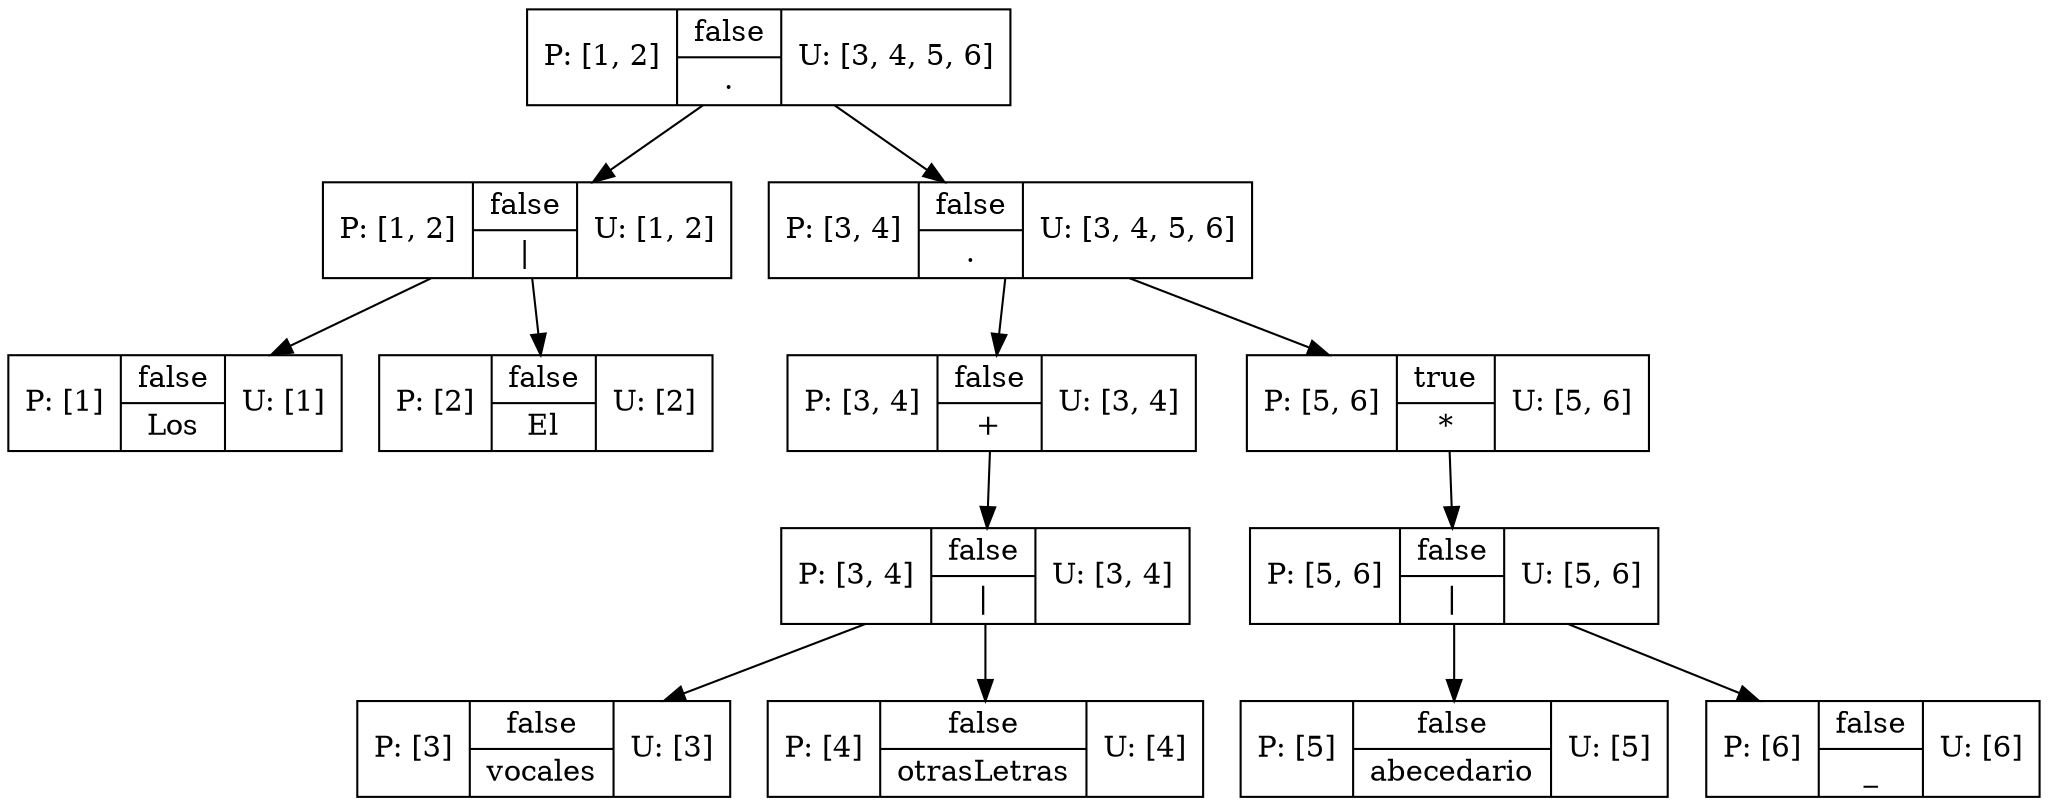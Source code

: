 digraph {
node [shape = rectangle, height=0.5, width=1.2];
"Objetos.Nodo@34f5377f"[shape = record, label = "P: [1]|{false |Los }|U: [1] "] 
"Objetos.Nodo@23f26971"[shape = record, label = "P: [1, 2]|{false |\|}|U: [1, 2] "] 
"Objetos.Nodo@23f26971" -> "Objetos.Nodo@662b2cbe" 
"Objetos.Nodo@23f26971" -> "Objetos.Nodo@34f5377f" 
"Objetos.Nodo@662b2cbe"[shape = record, label = "P: [2]|{false |El }|U: [2] "] 
"Objetos.Nodo@46222d6e"[shape = record, label = "P: [1, 2]|{false |.}|U: [3, 4, 5, 6] "] 
"Objetos.Nodo@46222d6e" -> "Objetos.Nodo@5bf1a41a" 
"Objetos.Nodo@46222d6e" -> "Objetos.Nodo@23f26971" 
"Objetos.Nodo@6b78e7f4"[shape = record, label = "P: [3]|{false |vocales}|U: [3] "] 
"Objetos.Nodo@540968f9"[shape = record, label = "P: [3, 4]|{false |\|}|U: [3, 4] "] 
"Objetos.Nodo@540968f9" -> "Objetos.Nodo@317664b" 
"Objetos.Nodo@540968f9" -> "Objetos.Nodo@6b78e7f4" 
"Objetos.Nodo@317664b"[shape = record, label = "P: [4]|{false |otrasLetras}|U: [4] "] 
"Objetos.Nodo@5590d347"[shape = record, label = "P: [3, 4]|{false |+}|U: [3, 4] "] 
"Objetos.Nodo@5590d347" -> "Objetos.Nodo@540968f9" 
"Objetos.Nodo@5bf1a41a"[shape = record, label = "P: [3, 4]|{false |.}|U: [3, 4, 5, 6] "] 
"Objetos.Nodo@5bf1a41a" -> "Objetos.Nodo@79fbc946" 
"Objetos.Nodo@5bf1a41a" -> "Objetos.Nodo@5590d347" 
"Objetos.Nodo@662a3820"[shape = record, label = "P: [5]|{false |abecedario}|U: [5] "] 
"Objetos.Nodo@5e372f90"[shape = record, label = "P: [5, 6]|{false |\|}|U: [5, 6] "] 
"Objetos.Nodo@5e372f90" -> "Objetos.Nodo@d6ec5fa" 
"Objetos.Nodo@5e372f90" -> "Objetos.Nodo@662a3820" 
"Objetos.Nodo@d6ec5fa"[shape = record, label = "P: [6]|{false |_}|U: [6] "] 
"Objetos.Nodo@79fbc946"[shape = record, label = "P: [5, 6]|{true |*}|U: [5, 6] "] 
"Objetos.Nodo@79fbc946" -> "Objetos.Nodo@5e372f90" 
}
